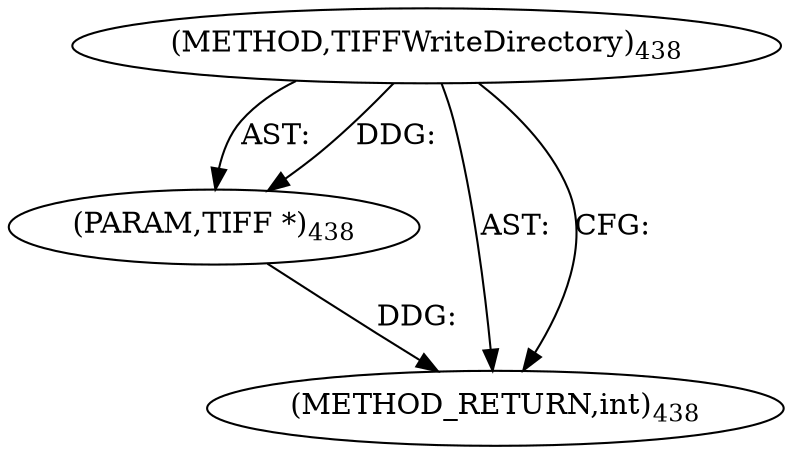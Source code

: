 digraph "TIFFWriteDirectory" {  
"8829" [label = <(METHOD,TIFFWriteDirectory)<SUB>438</SUB>> ]
"8830" [label = <(PARAM,TIFF *)<SUB>438</SUB>> ]
"8831" [label = <(METHOD_RETURN,int)<SUB>438</SUB>> ]
  "8829" -> "8830"  [ label = "AST: "] 
  "8829" -> "8831"  [ label = "AST: "] 
  "8829" -> "8831"  [ label = "CFG: "] 
  "8830" -> "8831"  [ label = "DDG: "] 
  "8829" -> "8830"  [ label = "DDG: "] 
}
